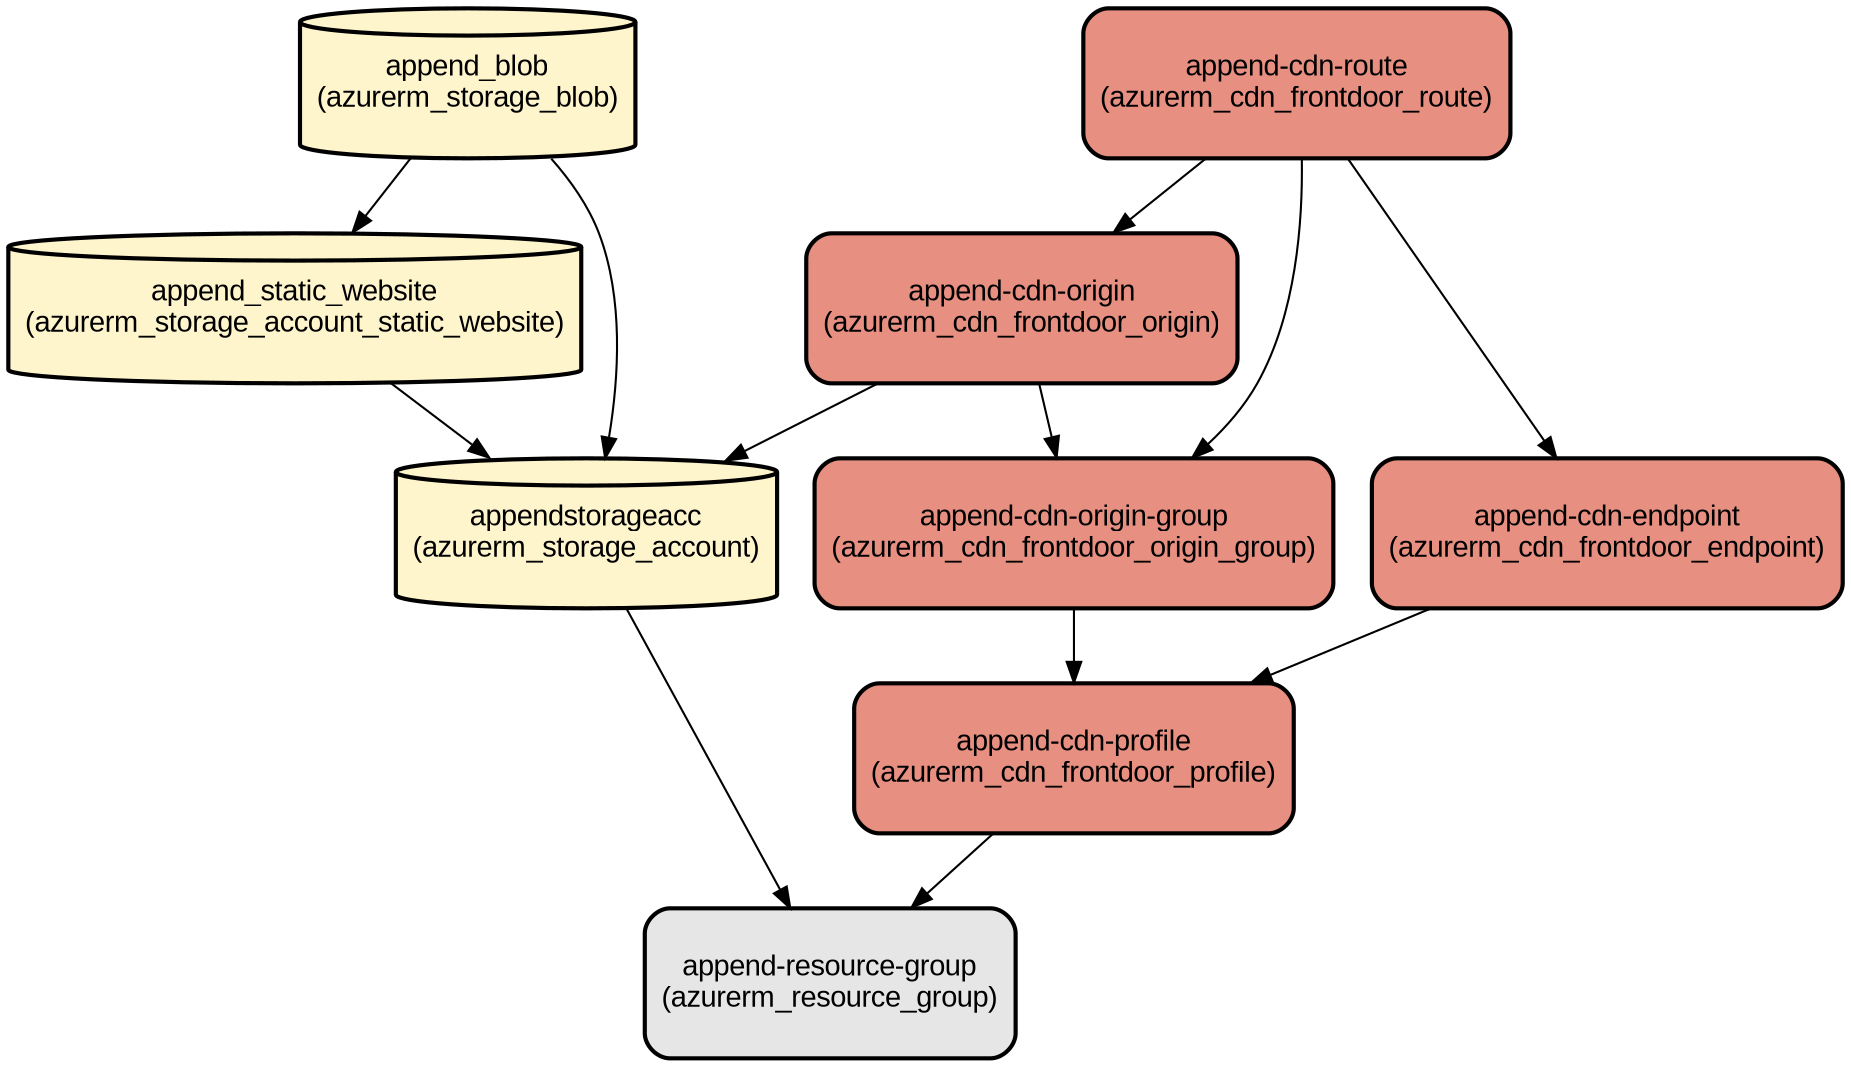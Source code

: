digraph INFRA {
  node [ color = "black", fillcolor = "#E6E6E6", height =1, style = "filled,bold,rounded", fontname = "Arial" ];
  "append-resource-group" [ label = "append-resource-group
(azurerm_resource_group)", shape =rectangle ];
  "appendstorageacc" [ label = "appendstorageacc
(azurerm_storage_account)", shape =cylinder, fillcolor = "#FFF5CD" ];
  "append_static_website" [ label = "append_static_website
(azurerm_storage_account_static_website)", shape =cylinder, fillcolor = "#FFF5CD" ];
  "append_blob" [ label = "append_blob
(azurerm_storage_blob)", shape =cylinder, fillcolor = "#FFF5CD" ];
  "append-cdn-profile" [ label = "append-cdn-profile
(azurerm_cdn_frontdoor_profile)", shape =rectangle, fillcolor = "#E78F81" ];
  "append-cdn-endpoint" [ label = "append-cdn-endpoint
(azurerm_cdn_frontdoor_endpoint)", shape =rectangle, fillcolor = "#E78F81" ];
  "append-cdn-origin-group" [ label = "append-cdn-origin-group
(azurerm_cdn_frontdoor_origin_group)", shape =rectangle, fillcolor = "#E78F81" ];
  "append-cdn-origin" [ label = "append-cdn-origin
(azurerm_cdn_frontdoor_origin)", shape =rectangle, fillcolor = "#E78F81" ];
  "append-cdn-route" [ label = "append-cdn-route
(azurerm_cdn_frontdoor_route)", shape =rectangle, fillcolor = "#E78F81" ];
  "appendstorageacc" -> "append-resource-group";
  "append_static_website" -> "appendstorageacc";
  "append_blob" -> "appendstorageacc";
  "append_blob" -> "append_static_website";
  "append-cdn-profile" -> "append-resource-group";
  "append-cdn-endpoint" -> "append-cdn-profile";
  "append-cdn-origin-group" -> "append-cdn-profile";
  "append-cdn-origin" -> "append-cdn-origin-group";
  "append-cdn-origin" -> "appendstorageacc";
  "append-cdn-route" -> "append-cdn-endpoint";
  "append-cdn-route" -> "append-cdn-origin-group";
  "append-cdn-route" -> "append-cdn-origin";
}
